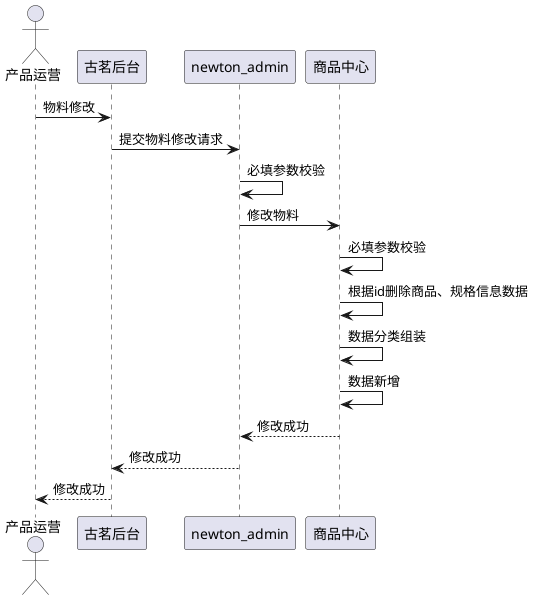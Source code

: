 @startuml
actor 产品运营
产品运营 -> 古茗后台: 物料修改
古茗后台 -> newton_admin: 提交物料修改请求
newton_admin -> newton_admin: 必填参数校验
newton_admin -> 商品中心: 修改物料
商品中心 -> 商品中心: 必填参数校验
商品中心 -> 商品中心: 根据id删除商品、规格信息数据
商品中心 -> 商品中心: 数据分类组装
商品中心 -> 商品中心: 数据新增
商品中心 --> newton_admin: 修改成功
newton_admin --> 古茗后台: 修改成功
古茗后台 --> 产品运营: 修改成功
@enduml